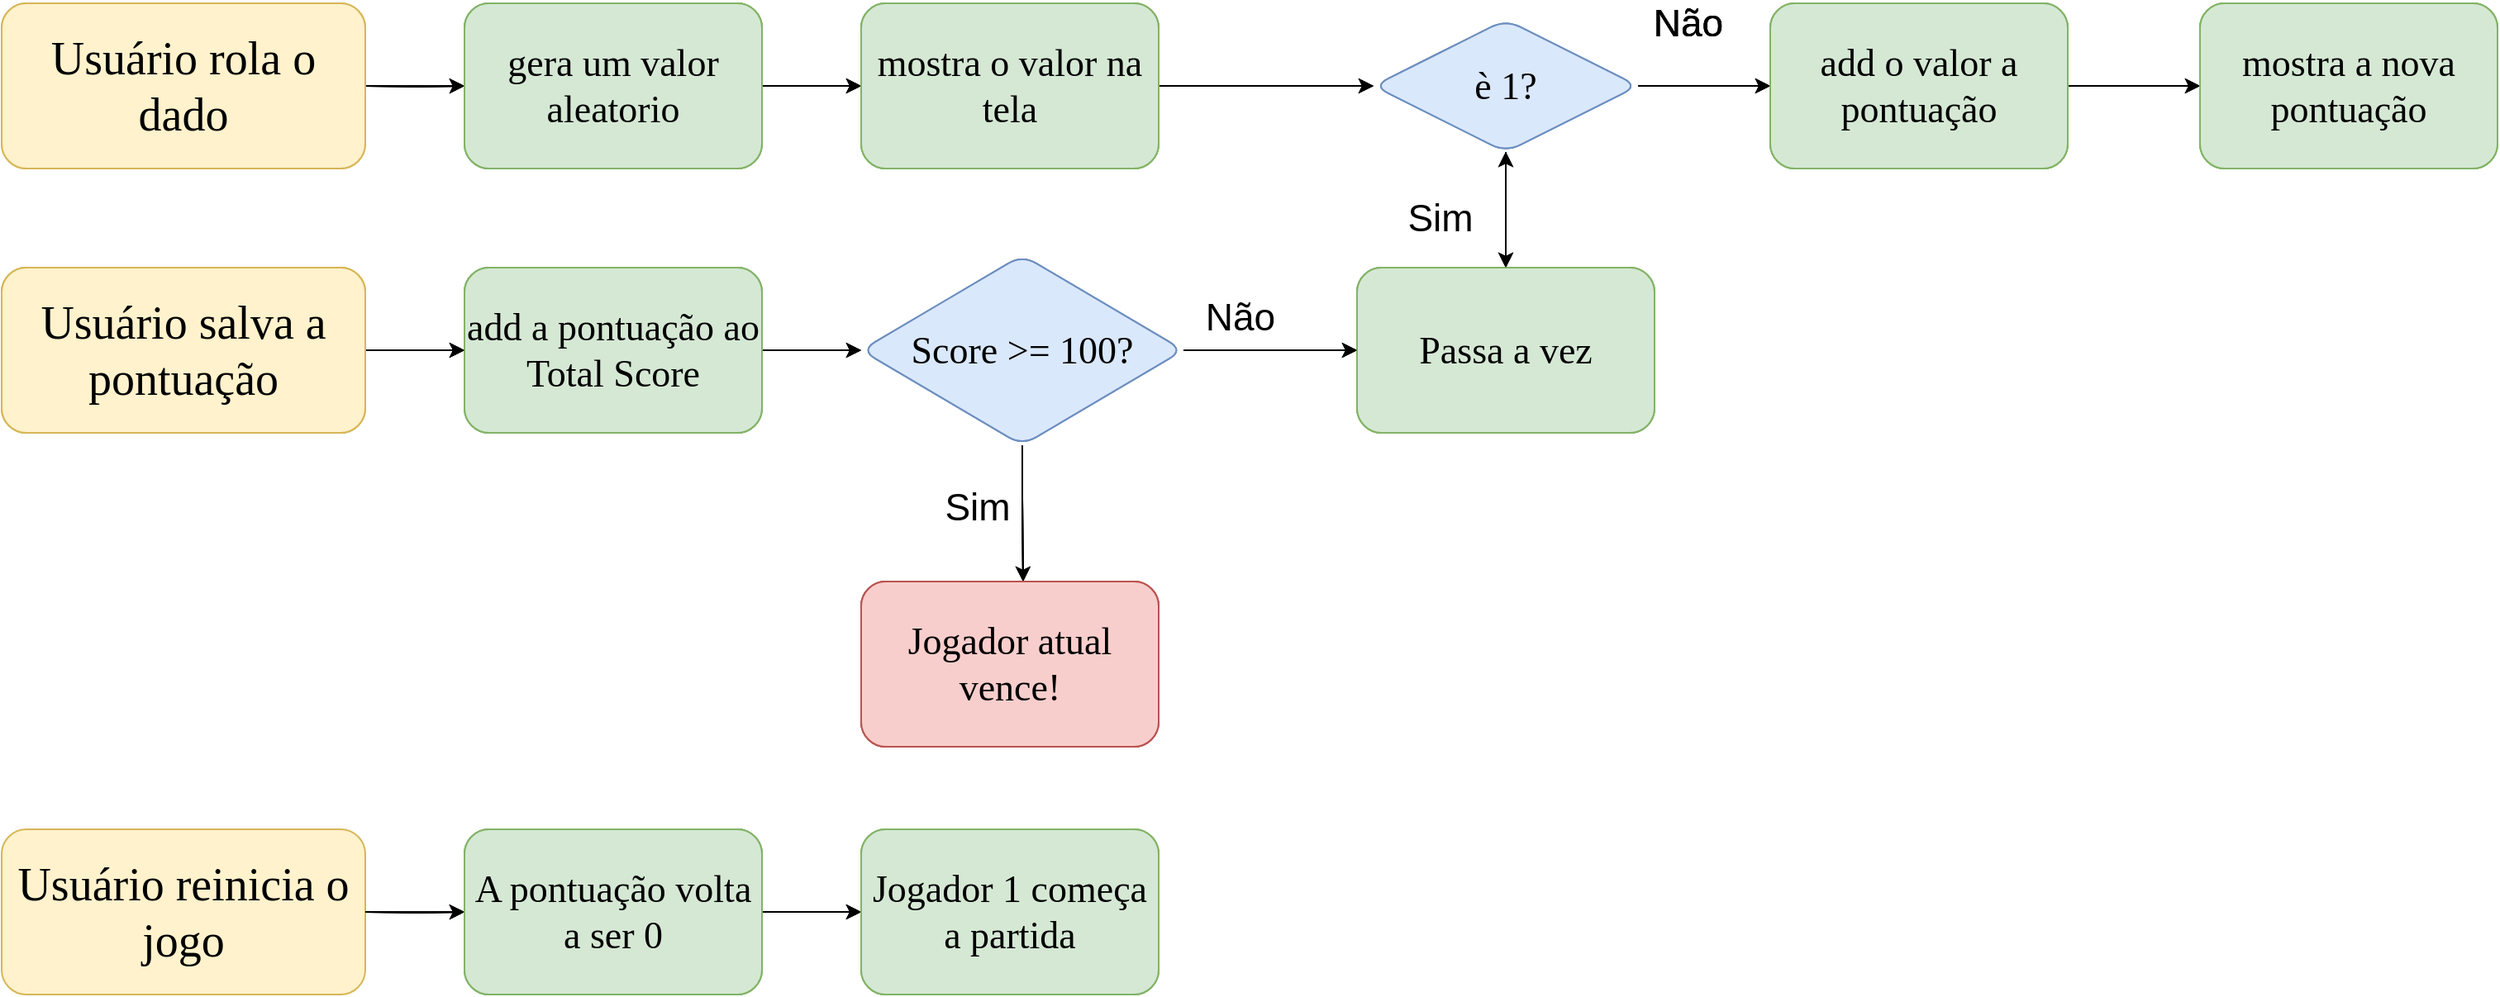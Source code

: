 <mxfile version="21.1.4" type="github">
  <diagram name="Página-1" id="kLLfpwYvuvGkneWplXUD">
    <mxGraphModel dx="1985" dy="1010" grid="1" gridSize="10" guides="0" tooltips="1" connect="1" arrows="1" fold="1" page="1" pageScale="1" pageWidth="1600" pageHeight="900" math="0" shadow="0">
      <root>
        <mxCell id="0" />
        <mxCell id="1" parent="0" />
        <mxCell id="Tp3x3xsuuLPvGS7GtfCE-5" value="" style="edgeStyle=orthogonalEdgeStyle;rounded=0;orthogonalLoop=1;jettySize=auto;html=1;fontSize=23;" edge="1" parent="1" source="Tp3x3xsuuLPvGS7GtfCE-1" target="Tp3x3xsuuLPvGS7GtfCE-4">
          <mxGeometry relative="1" as="geometry" />
        </mxCell>
        <mxCell id="Tp3x3xsuuLPvGS7GtfCE-1" value="Usuário rola o&lt;br&gt;dado" style="rounded=1;html=1;fillColor=#fff2cc;strokeColor=#d6b656;fontColor=#000000;fontSize=28;whiteSpace=wrap;fontStyle=0;fontFamily=Tahoma;" vertex="1" parent="1">
          <mxGeometry x="40" y="70" width="220" height="100" as="geometry" />
        </mxCell>
        <mxCell id="Tp3x3xsuuLPvGS7GtfCE-7" value="" style="edgeStyle=orthogonalEdgeStyle;rounded=0;orthogonalLoop=1;jettySize=auto;html=1;fontSize=23;" edge="1" parent="1" source="Tp3x3xsuuLPvGS7GtfCE-4">
          <mxGeometry relative="1" as="geometry">
            <mxPoint x="560" y="120" as="targetPoint" />
          </mxGeometry>
        </mxCell>
        <mxCell id="Tp3x3xsuuLPvGS7GtfCE-4" value="&lt;font style=&quot;font-size: 23px;&quot; color=&quot;#000000&quot;&gt;gera um valor aleatorio&lt;br style=&quot;font-size: 23px;&quot;&gt;&lt;/font&gt;" style="whiteSpace=wrap;html=1;fontSize=23;fillColor=#d5e8d4;strokeColor=#82b366;rounded=1;fontStyle=0;fontFamily=Tahoma;" vertex="1" parent="1">
          <mxGeometry x="320" y="70" width="180" height="100" as="geometry" />
        </mxCell>
        <mxCell id="Tp3x3xsuuLPvGS7GtfCE-10" value="" style="edgeStyle=orthogonalEdgeStyle;rounded=0;orthogonalLoop=1;jettySize=auto;html=1;fontSize=23;" edge="1" parent="1" source="Tp3x3xsuuLPvGS7GtfCE-8" target="Tp3x3xsuuLPvGS7GtfCE-9">
          <mxGeometry relative="1" as="geometry" />
        </mxCell>
        <mxCell id="Tp3x3xsuuLPvGS7GtfCE-8" value="&lt;font style=&quot;font-size: 23px;&quot; color=&quot;#000000&quot;&gt;mostra o valor na tela&lt;br style=&quot;font-size: 23px;&quot;&gt;&lt;/font&gt;" style="whiteSpace=wrap;html=1;fontSize=23;fillColor=#d5e8d4;strokeColor=#82b366;rounded=1;fontStyle=0;fontFamily=Tahoma;" vertex="1" parent="1">
          <mxGeometry x="560" y="70" width="180" height="100" as="geometry" />
        </mxCell>
        <mxCell id="Tp3x3xsuuLPvGS7GtfCE-12" value="&lt;div style=&quot;font-size: 23px;&quot;&gt;&lt;font style=&quot;font-size: 23px;&quot;&gt;Não&lt;/font&gt;&lt;/div&gt;&lt;div style=&quot;font-size: 23px;&quot;&gt;&lt;font style=&quot;font-size: 23px;&quot;&gt;&lt;br style=&quot;font-size: 23px;&quot;&gt;&lt;/font&gt;&lt;/div&gt;&lt;div style=&quot;font-size: 23px;&quot;&gt;&lt;font style=&quot;font-size: 23px;&quot;&gt;&lt;br style=&quot;font-size: 23px;&quot;&gt;&lt;/font&gt;&lt;/div&gt;" style="edgeStyle=orthogonalEdgeStyle;rounded=0;orthogonalLoop=1;jettySize=auto;html=1;labelBackgroundColor=none;fontColor=#000000;fontSize=23;" edge="1" parent="1" source="Tp3x3xsuuLPvGS7GtfCE-9" target="Tp3x3xsuuLPvGS7GtfCE-11">
          <mxGeometry x="-0.25" y="10" relative="1" as="geometry">
            <mxPoint as="offset" />
          </mxGeometry>
        </mxCell>
        <mxCell id="Tp3x3xsuuLPvGS7GtfCE-9" value="&lt;font style=&quot;font-size: 23px;&quot; color=&quot;#000000&quot;&gt;è 1?&lt;br style=&quot;font-size: 23px;&quot;&gt;&lt;/font&gt;" style="rhombus;whiteSpace=wrap;html=1;fontSize=23;fillColor=#dae8fc;strokeColor=#6c8ebf;rounded=1;fontStyle=0;fontFamily=Tahoma;" vertex="1" parent="1">
          <mxGeometry x="870" y="80" width="160" height="80" as="geometry" />
        </mxCell>
        <mxCell id="Tp3x3xsuuLPvGS7GtfCE-14" value="" style="edgeStyle=orthogonalEdgeStyle;rounded=0;orthogonalLoop=1;jettySize=auto;html=1;fontSize=23;" edge="1" parent="1" source="Tp3x3xsuuLPvGS7GtfCE-11" target="Tp3x3xsuuLPvGS7GtfCE-13">
          <mxGeometry relative="1" as="geometry" />
        </mxCell>
        <mxCell id="Tp3x3xsuuLPvGS7GtfCE-11" value="&lt;font style=&quot;font-size: 23px;&quot; color=&quot;#000000&quot;&gt;add o valor a pontuação&lt;br style=&quot;font-size: 23px;&quot;&gt;&lt;/font&gt;" style="whiteSpace=wrap;html=1;fontSize=23;fillColor=#d5e8d4;strokeColor=#82b366;rounded=1;fontStyle=0;fontFamily=Tahoma;" vertex="1" parent="1">
          <mxGeometry x="1110" y="70" width="180" height="100" as="geometry" />
        </mxCell>
        <mxCell id="Tp3x3xsuuLPvGS7GtfCE-13" value="&lt;font style=&quot;font-size: 23px;&quot; color=&quot;#000000&quot;&gt;mostra a nova pontuação&lt;br style=&quot;font-size: 23px;&quot;&gt;&lt;/font&gt;" style="whiteSpace=wrap;html=1;fontSize=23;fillColor=#d5e8d4;strokeColor=#82b366;rounded=1;fontStyle=0;fontFamily=Tahoma;" vertex="1" parent="1">
          <mxGeometry x="1370" y="70" width="180" height="100" as="geometry" />
        </mxCell>
        <mxCell id="Tp3x3xsuuLPvGS7GtfCE-19" value="" style="edgeStyle=orthogonalEdgeStyle;rounded=0;orthogonalLoop=1;jettySize=auto;html=1;fontSize=23;" edge="1" parent="1" source="Tp3x3xsuuLPvGS7GtfCE-15" target="Tp3x3xsuuLPvGS7GtfCE-9">
          <mxGeometry relative="1" as="geometry" />
        </mxCell>
        <mxCell id="Tp3x3xsuuLPvGS7GtfCE-15" value="&lt;div style=&quot;font-size: 23px;&quot;&gt;Passa a vez&lt;/div&gt;" style="whiteSpace=wrap;html=1;fontSize=23;fillColor=#d5e8d4;strokeColor=#82b366;rounded=1;fontStyle=0;fontFamily=Tahoma;" vertex="1" parent="1">
          <mxGeometry x="860" y="230" width="180" height="100" as="geometry" />
        </mxCell>
        <mxCell id="Tp3x3xsuuLPvGS7GtfCE-22" value="Não" style="edgeStyle=orthogonalEdgeStyle;rounded=0;orthogonalLoop=1;jettySize=auto;html=1;fontSize=23;" edge="1" parent="1" source="Tp3x3xsuuLPvGS7GtfCE-20" target="Tp3x3xsuuLPvGS7GtfCE-15">
          <mxGeometry x="-0.333" y="20" relative="1" as="geometry">
            <mxPoint x="-1" as="offset" />
          </mxGeometry>
        </mxCell>
        <mxCell id="Tp3x3xsuuLPvGS7GtfCE-28" value="Sim" style="edgeStyle=orthogonalEdgeStyle;rounded=0;orthogonalLoop=1;jettySize=auto;html=1;fontSize=23;" edge="1" parent="1" source="Tp3x3xsuuLPvGS7GtfCE-20" target="Tp3x3xsuuLPvGS7GtfCE-27">
          <mxGeometry x="-0.103" y="-28" relative="1" as="geometry">
            <Array as="points">
              <mxPoint x="658" y="370" />
              <mxPoint x="658" y="370" />
            </Array>
            <mxPoint y="1" as="offset" />
          </mxGeometry>
        </mxCell>
        <mxCell id="Tp3x3xsuuLPvGS7GtfCE-20" value="Score &amp;gt;= 100?&lt;font style=&quot;font-size: 23px;&quot; color=&quot;#000000&quot;&gt;&lt;br style=&quot;font-size: 23px;&quot;&gt;&lt;/font&gt;" style="rhombus;whiteSpace=wrap;html=1;fontSize=23;fillColor=#dae8fc;strokeColor=#6c8ebf;rounded=1;fontStyle=0;fontFamily=Tahoma;" vertex="1" parent="1">
          <mxGeometry x="560" y="222.5" width="195" height="115" as="geometry" />
        </mxCell>
        <mxCell id="Tp3x3xsuuLPvGS7GtfCE-16" value="Sim" style="edgeStyle=orthogonalEdgeStyle;rounded=0;orthogonalLoop=1;jettySize=auto;html=1;fontSize=23;" edge="1" parent="1" source="Tp3x3xsuuLPvGS7GtfCE-9" target="Tp3x3xsuuLPvGS7GtfCE-15">
          <mxGeometry x="0.143" y="-40" relative="1" as="geometry">
            <mxPoint as="offset" />
          </mxGeometry>
        </mxCell>
        <mxCell id="Tp3x3xsuuLPvGS7GtfCE-24" value="" style="edgeStyle=orthogonalEdgeStyle;rounded=0;orthogonalLoop=1;jettySize=auto;html=1;" edge="1" parent="1" source="Tp3x3xsuuLPvGS7GtfCE-23" target="Tp3x3xsuuLPvGS7GtfCE-20">
          <mxGeometry relative="1" as="geometry" />
        </mxCell>
        <mxCell id="Tp3x3xsuuLPvGS7GtfCE-23" value="add a pontuação ao Total Score&lt;font style=&quot;font-size: 23px;&quot; color=&quot;#000000&quot;&gt;&lt;br style=&quot;font-size: 23px;&quot;&gt;&lt;/font&gt;" style="whiteSpace=wrap;html=1;fontSize=23;fillColor=#d5e8d4;strokeColor=#82b366;rounded=1;fontStyle=0;fontFamily=Tahoma;" vertex="1" parent="1">
          <mxGeometry x="320" y="230" width="180" height="100" as="geometry" />
        </mxCell>
        <mxCell id="Tp3x3xsuuLPvGS7GtfCE-26" value="" style="edgeStyle=orthogonalEdgeStyle;rounded=0;orthogonalLoop=1;jettySize=auto;html=1;" edge="1" parent="1" source="Tp3x3xsuuLPvGS7GtfCE-25" target="Tp3x3xsuuLPvGS7GtfCE-23">
          <mxGeometry relative="1" as="geometry" />
        </mxCell>
        <mxCell id="Tp3x3xsuuLPvGS7GtfCE-25" value="Usuário salva a pontuação" style="rounded=1;html=1;fillColor=#fff2cc;strokeColor=#d6b656;fontColor=#000000;fontSize=28;whiteSpace=wrap;fontStyle=0;fontFamily=Tahoma;" vertex="1" parent="1">
          <mxGeometry x="40" y="230" width="220" height="100" as="geometry" />
        </mxCell>
        <mxCell id="Tp3x3xsuuLPvGS7GtfCE-27" value="Jogador atual vence!&lt;font style=&quot;font-size: 23px;&quot; color=&quot;#000000&quot;&gt;&lt;br style=&quot;font-size: 23px;&quot;&gt;&lt;/font&gt;" style="whiteSpace=wrap;html=1;fontSize=23;fillColor=#f8cecc;strokeColor=#b85450;rounded=1;fontStyle=0;fontFamily=Tahoma;" vertex="1" parent="1">
          <mxGeometry x="560" y="420" width="180" height="100" as="geometry" />
        </mxCell>
        <mxCell id="Tp3x3xsuuLPvGS7GtfCE-32" value="" style="edgeStyle=orthogonalEdgeStyle;rounded=0;orthogonalLoop=1;jettySize=auto;html=1;" edge="1" parent="1" source="Tp3x3xsuuLPvGS7GtfCE-29" target="Tp3x3xsuuLPvGS7GtfCE-30">
          <mxGeometry relative="1" as="geometry" />
        </mxCell>
        <mxCell id="Tp3x3xsuuLPvGS7GtfCE-29" value="Usuário reinicia o jogo" style="rounded=1;html=1;fillColor=#fff2cc;strokeColor=#d6b656;fontColor=#000000;fontSize=28;whiteSpace=wrap;fontStyle=0;fontFamily=Tahoma;" vertex="1" parent="1">
          <mxGeometry x="40" y="570" width="220" height="100" as="geometry" />
        </mxCell>
        <mxCell id="Tp3x3xsuuLPvGS7GtfCE-34" value="" style="edgeStyle=orthogonalEdgeStyle;rounded=0;orthogonalLoop=1;jettySize=auto;html=1;" edge="1" parent="1" source="Tp3x3xsuuLPvGS7GtfCE-30" target="Tp3x3xsuuLPvGS7GtfCE-33">
          <mxGeometry relative="1" as="geometry" />
        </mxCell>
        <mxCell id="Tp3x3xsuuLPvGS7GtfCE-30" value="A pontuação volta a ser 0&lt;font style=&quot;font-size: 23px;&quot; color=&quot;#000000&quot;&gt;&lt;br style=&quot;font-size: 23px;&quot;&gt;&lt;/font&gt;" style="whiteSpace=wrap;html=1;fontSize=23;fillColor=#d5e8d4;strokeColor=#82b366;rounded=1;fontStyle=0;fontFamily=Tahoma;" vertex="1" parent="1">
          <mxGeometry x="320" y="570" width="180" height="100" as="geometry" />
        </mxCell>
        <mxCell id="Tp3x3xsuuLPvGS7GtfCE-33" value="Jogador 1 começa a partida&lt;font style=&quot;font-size: 23px;&quot; color=&quot;#000000&quot;&gt;&lt;br style=&quot;font-size: 23px;&quot;&gt;&lt;/font&gt;" style="whiteSpace=wrap;html=1;fontSize=23;fillColor=#d5e8d4;strokeColor=#82b366;rounded=1;fontStyle=0;fontFamily=Tahoma;" vertex="1" parent="1">
          <mxGeometry x="560" y="570" width="180" height="100" as="geometry" />
        </mxCell>
        <mxCell id="Tp3x3xsuuLPvGS7GtfCE-35" value="" style="edgeStyle=orthogonalEdgeStyle;rounded=0;orthogonalLoop=1;jettySize=auto;html=1;fontSize=23;" edge="1" target="Tp3x3xsuuLPvGS7GtfCE-37" parent="1">
          <mxGeometry relative="1" as="geometry">
            <mxPoint x="260" y="120" as="sourcePoint" />
          </mxGeometry>
        </mxCell>
        <mxCell id="Tp3x3xsuuLPvGS7GtfCE-36" value="" style="edgeStyle=orthogonalEdgeStyle;rounded=0;orthogonalLoop=1;jettySize=auto;html=1;fontSize=23;" edge="1" source="Tp3x3xsuuLPvGS7GtfCE-37" parent="1">
          <mxGeometry relative="1" as="geometry">
            <mxPoint x="560" y="120" as="targetPoint" />
          </mxGeometry>
        </mxCell>
        <mxCell id="Tp3x3xsuuLPvGS7GtfCE-37" value="&lt;font style=&quot;font-size: 23px;&quot; color=&quot;#000000&quot;&gt;gera um valor aleatorio&lt;br style=&quot;font-size: 23px;&quot;&gt;&lt;/font&gt;" style="whiteSpace=wrap;html=1;fontSize=23;fillColor=#d5e8d4;strokeColor=#82b366;rounded=1;fontStyle=0;fontFamily=Tahoma;" vertex="1" parent="1">
          <mxGeometry x="320" y="70" width="180" height="100" as="geometry" />
        </mxCell>
        <mxCell id="Tp3x3xsuuLPvGS7GtfCE-38" value="" style="edgeStyle=orthogonalEdgeStyle;rounded=0;orthogonalLoop=1;jettySize=auto;html=1;fontSize=23;" edge="1" source="Tp3x3xsuuLPvGS7GtfCE-39" target="Tp3x3xsuuLPvGS7GtfCE-41" parent="1">
          <mxGeometry relative="1" as="geometry" />
        </mxCell>
        <mxCell id="Tp3x3xsuuLPvGS7GtfCE-39" value="&lt;font style=&quot;font-size: 23px;&quot; color=&quot;#000000&quot;&gt;mostra o valor na tela&lt;br style=&quot;font-size: 23px;&quot;&gt;&lt;/font&gt;" style="whiteSpace=wrap;html=1;fontSize=23;fillColor=#d5e8d4;strokeColor=#82b366;rounded=1;fontStyle=0;fontFamily=Tahoma;" vertex="1" parent="1">
          <mxGeometry x="560" y="70" width="180" height="100" as="geometry" />
        </mxCell>
        <mxCell id="Tp3x3xsuuLPvGS7GtfCE-40" value="&lt;div style=&quot;font-size: 23px;&quot;&gt;&lt;font style=&quot;font-size: 23px;&quot;&gt;Não&lt;/font&gt;&lt;/div&gt;&lt;div style=&quot;font-size: 23px;&quot;&gt;&lt;font style=&quot;font-size: 23px;&quot;&gt;&lt;br style=&quot;font-size: 23px;&quot;&gt;&lt;/font&gt;&lt;/div&gt;&lt;div style=&quot;font-size: 23px;&quot;&gt;&lt;font style=&quot;font-size: 23px;&quot;&gt;&lt;br style=&quot;font-size: 23px;&quot;&gt;&lt;/font&gt;&lt;/div&gt;" style="edgeStyle=orthogonalEdgeStyle;rounded=0;orthogonalLoop=1;jettySize=auto;html=1;labelBackgroundColor=none;fontColor=#000000;fontSize=23;" edge="1" source="Tp3x3xsuuLPvGS7GtfCE-41" target="Tp3x3xsuuLPvGS7GtfCE-43" parent="1">
          <mxGeometry x="-0.25" y="10" relative="1" as="geometry">
            <mxPoint as="offset" />
          </mxGeometry>
        </mxCell>
        <mxCell id="Tp3x3xsuuLPvGS7GtfCE-41" value="&lt;font style=&quot;font-size: 23px;&quot; color=&quot;#000000&quot;&gt;è 1?&lt;br style=&quot;font-size: 23px;&quot;&gt;&lt;/font&gt;" style="rhombus;whiteSpace=wrap;html=1;fontSize=23;fillColor=#dae8fc;strokeColor=#6c8ebf;rounded=1;fontStyle=0;fontFamily=Tahoma;" vertex="1" parent="1">
          <mxGeometry x="870" y="80" width="160" height="80" as="geometry" />
        </mxCell>
        <mxCell id="Tp3x3xsuuLPvGS7GtfCE-42" value="" style="edgeStyle=orthogonalEdgeStyle;rounded=0;orthogonalLoop=1;jettySize=auto;html=1;fontSize=23;" edge="1" source="Tp3x3xsuuLPvGS7GtfCE-43" target="Tp3x3xsuuLPvGS7GtfCE-44" parent="1">
          <mxGeometry relative="1" as="geometry" />
        </mxCell>
        <mxCell id="Tp3x3xsuuLPvGS7GtfCE-43" value="&lt;font style=&quot;font-size: 23px;&quot; color=&quot;#000000&quot;&gt;add o valor a pontuação&lt;br style=&quot;font-size: 23px;&quot;&gt;&lt;/font&gt;" style="whiteSpace=wrap;html=1;fontSize=23;fillColor=#d5e8d4;strokeColor=#82b366;rounded=1;fontStyle=0;fontFamily=Tahoma;" vertex="1" parent="1">
          <mxGeometry x="1110" y="70" width="180" height="100" as="geometry" />
        </mxCell>
        <mxCell id="Tp3x3xsuuLPvGS7GtfCE-44" value="&lt;font style=&quot;font-size: 23px;&quot; color=&quot;#000000&quot;&gt;mostra a nova pontuação&lt;br style=&quot;font-size: 23px;&quot;&gt;&lt;/font&gt;" style="whiteSpace=wrap;html=1;fontSize=23;fillColor=#d5e8d4;strokeColor=#82b366;rounded=1;fontStyle=0;fontFamily=Tahoma;" vertex="1" parent="1">
          <mxGeometry x="1370" y="70" width="180" height="100" as="geometry" />
        </mxCell>
        <mxCell id="Tp3x3xsuuLPvGS7GtfCE-45" value="" style="edgeStyle=orthogonalEdgeStyle;rounded=0;orthogonalLoop=1;jettySize=auto;html=1;fontSize=23;" edge="1" source="Tp3x3xsuuLPvGS7GtfCE-46" target="Tp3x3xsuuLPvGS7GtfCE-41" parent="1">
          <mxGeometry relative="1" as="geometry" />
        </mxCell>
        <mxCell id="Tp3x3xsuuLPvGS7GtfCE-46" value="&lt;div style=&quot;font-size: 23px;&quot;&gt;Passa a vez&lt;/div&gt;" style="whiteSpace=wrap;html=1;fontSize=23;fillColor=#d5e8d4;strokeColor=#82b366;rounded=1;fontStyle=0;fontFamily=Tahoma;" vertex="1" parent="1">
          <mxGeometry x="860" y="230" width="180" height="100" as="geometry" />
        </mxCell>
        <mxCell id="Tp3x3xsuuLPvGS7GtfCE-47" value="Não" style="edgeStyle=orthogonalEdgeStyle;rounded=0;orthogonalLoop=1;jettySize=auto;html=1;fontSize=23;" edge="1" source="Tp3x3xsuuLPvGS7GtfCE-49" target="Tp3x3xsuuLPvGS7GtfCE-46" parent="1">
          <mxGeometry x="-0.333" y="20" relative="1" as="geometry">
            <mxPoint x="-1" as="offset" />
          </mxGeometry>
        </mxCell>
        <mxCell id="Tp3x3xsuuLPvGS7GtfCE-48" value="Sim" style="edgeStyle=orthogonalEdgeStyle;rounded=0;orthogonalLoop=1;jettySize=auto;html=1;fontSize=23;" edge="1" source="Tp3x3xsuuLPvGS7GtfCE-49" target="Tp3x3xsuuLPvGS7GtfCE-54" parent="1">
          <mxGeometry x="-0.103" y="-28" relative="1" as="geometry">
            <Array as="points">
              <mxPoint x="658" y="370" />
              <mxPoint x="658" y="370" />
            </Array>
            <mxPoint y="1" as="offset" />
          </mxGeometry>
        </mxCell>
        <mxCell id="Tp3x3xsuuLPvGS7GtfCE-49" value="Score &amp;gt;= 100?&lt;font style=&quot;font-size: 23px;&quot; color=&quot;#000000&quot;&gt;&lt;br style=&quot;font-size: 23px;&quot;&gt;&lt;/font&gt;" style="rhombus;whiteSpace=wrap;html=1;fontSize=23;fillColor=#dae8fc;strokeColor=#6c8ebf;rounded=1;fontStyle=0;fontFamily=Tahoma;" vertex="1" parent="1">
          <mxGeometry x="560" y="222.5" width="195" height="115" as="geometry" />
        </mxCell>
        <mxCell id="Tp3x3xsuuLPvGS7GtfCE-50" value="Sim" style="edgeStyle=orthogonalEdgeStyle;rounded=0;orthogonalLoop=1;jettySize=auto;html=1;fontSize=23;" edge="1" source="Tp3x3xsuuLPvGS7GtfCE-41" target="Tp3x3xsuuLPvGS7GtfCE-46" parent="1">
          <mxGeometry x="0.143" y="-40" relative="1" as="geometry">
            <mxPoint as="offset" />
          </mxGeometry>
        </mxCell>
        <mxCell id="Tp3x3xsuuLPvGS7GtfCE-51" value="" style="edgeStyle=orthogonalEdgeStyle;rounded=0;orthogonalLoop=1;jettySize=auto;html=1;" edge="1" source="Tp3x3xsuuLPvGS7GtfCE-52" target="Tp3x3xsuuLPvGS7GtfCE-49" parent="1">
          <mxGeometry relative="1" as="geometry" />
        </mxCell>
        <mxCell id="Tp3x3xsuuLPvGS7GtfCE-52" value="add a pontuação ao Total Score&lt;font style=&quot;font-size: 23px;&quot; color=&quot;#000000&quot;&gt;&lt;br style=&quot;font-size: 23px;&quot;&gt;&lt;/font&gt;" style="whiteSpace=wrap;html=1;fontSize=23;fillColor=#d5e8d4;strokeColor=#82b366;rounded=1;fontStyle=0;fontFamily=Tahoma;" vertex="1" parent="1">
          <mxGeometry x="320" y="230" width="180" height="100" as="geometry" />
        </mxCell>
        <mxCell id="Tp3x3xsuuLPvGS7GtfCE-53" value="" style="edgeStyle=orthogonalEdgeStyle;rounded=0;orthogonalLoop=1;jettySize=auto;html=1;" edge="1" source="Tp3x3xsuuLPvGS7GtfCE-59" target="Tp3x3xsuuLPvGS7GtfCE-52" parent="1">
          <mxGeometry relative="1" as="geometry" />
        </mxCell>
        <mxCell id="Tp3x3xsuuLPvGS7GtfCE-54" value="Jogador atual vence!&lt;font style=&quot;font-size: 23px;&quot; color=&quot;#000000&quot;&gt;&lt;br style=&quot;font-size: 23px;&quot;&gt;&lt;/font&gt;" style="whiteSpace=wrap;html=1;fontSize=23;fillColor=#f8cecc;strokeColor=#b85450;rounded=1;fontStyle=0;fontFamily=Tahoma;" vertex="1" parent="1">
          <mxGeometry x="560" y="420" width="180" height="100" as="geometry" />
        </mxCell>
        <mxCell id="Tp3x3xsuuLPvGS7GtfCE-55" value="" style="edgeStyle=orthogonalEdgeStyle;rounded=0;orthogonalLoop=1;jettySize=auto;html=1;" edge="1" target="Tp3x3xsuuLPvGS7GtfCE-57" parent="1">
          <mxGeometry relative="1" as="geometry">
            <mxPoint x="260" y="620" as="sourcePoint" />
          </mxGeometry>
        </mxCell>
        <mxCell id="Tp3x3xsuuLPvGS7GtfCE-56" value="" style="edgeStyle=orthogonalEdgeStyle;rounded=0;orthogonalLoop=1;jettySize=auto;html=1;" edge="1" source="Tp3x3xsuuLPvGS7GtfCE-57" target="Tp3x3xsuuLPvGS7GtfCE-58" parent="1">
          <mxGeometry relative="1" as="geometry" />
        </mxCell>
        <mxCell id="Tp3x3xsuuLPvGS7GtfCE-57" value="A pontuação volta a ser 0&lt;font style=&quot;font-size: 23px;&quot; color=&quot;#000000&quot;&gt;&lt;br style=&quot;font-size: 23px;&quot;&gt;&lt;/font&gt;" style="whiteSpace=wrap;html=1;fontSize=23;fillColor=#d5e8d4;strokeColor=#82b366;rounded=1;fontStyle=0;fontFamily=Tahoma;" vertex="1" parent="1">
          <mxGeometry x="320" y="570" width="180" height="100" as="geometry" />
        </mxCell>
        <mxCell id="Tp3x3xsuuLPvGS7GtfCE-58" value="Jogador 1 começa a partida&lt;font style=&quot;font-size: 23px;&quot; color=&quot;#000000&quot;&gt;&lt;br style=&quot;font-size: 23px;&quot;&gt;&lt;/font&gt;" style="whiteSpace=wrap;html=1;fontSize=23;fillColor=#d5e8d4;strokeColor=#82b366;rounded=1;fontStyle=0;fontFamily=Tahoma;" vertex="1" parent="1">
          <mxGeometry x="560" y="570" width="180" height="100" as="geometry" />
        </mxCell>
        <mxCell id="Tp3x3xsuuLPvGS7GtfCE-59" value="Usuário salva a pontuação" style="rounded=1;html=1;fillColor=#fff2cc;strokeColor=#d6b656;fontColor=#000000;fontSize=28;whiteSpace=wrap;fontStyle=0;fontFamily=Tahoma;" vertex="1" parent="1">
          <mxGeometry x="40" y="230" width="220" height="100" as="geometry" />
        </mxCell>
        <mxCell id="Tp3x3xsuuLPvGS7GtfCE-60" value="" style="edgeStyle=orthogonalEdgeStyle;rounded=0;orthogonalLoop=1;jettySize=auto;html=1;fontSize=23;" edge="1" target="Tp3x3xsuuLPvGS7GtfCE-62" parent="1">
          <mxGeometry relative="1" as="geometry">
            <mxPoint x="260" y="120" as="sourcePoint" />
          </mxGeometry>
        </mxCell>
        <mxCell id="Tp3x3xsuuLPvGS7GtfCE-61" value="" style="edgeStyle=orthogonalEdgeStyle;rounded=0;orthogonalLoop=1;jettySize=auto;html=1;fontSize=23;" edge="1" source="Tp3x3xsuuLPvGS7GtfCE-62" parent="1">
          <mxGeometry relative="1" as="geometry">
            <mxPoint x="560" y="120" as="targetPoint" />
          </mxGeometry>
        </mxCell>
        <mxCell id="Tp3x3xsuuLPvGS7GtfCE-62" value="&lt;font style=&quot;font-size: 23px;&quot; color=&quot;#000000&quot;&gt;gera um valor aleatorio&lt;br style=&quot;font-size: 23px;&quot;&gt;&lt;/font&gt;" style="whiteSpace=wrap;html=1;fontSize=23;fillColor=#d5e8d4;strokeColor=#82b366;rounded=1;fontStyle=0;fontFamily=Tahoma;" vertex="1" parent="1">
          <mxGeometry x="320" y="70" width="180" height="100" as="geometry" />
        </mxCell>
        <mxCell id="Tp3x3xsuuLPvGS7GtfCE-63" value="" style="edgeStyle=orthogonalEdgeStyle;rounded=0;orthogonalLoop=1;jettySize=auto;html=1;fontSize=23;" edge="1" source="Tp3x3xsuuLPvGS7GtfCE-64" target="Tp3x3xsuuLPvGS7GtfCE-66" parent="1">
          <mxGeometry relative="1" as="geometry" />
        </mxCell>
        <mxCell id="Tp3x3xsuuLPvGS7GtfCE-64" value="&lt;font style=&quot;font-size: 23px;&quot; color=&quot;#000000&quot;&gt;mostra o valor na tela&lt;br style=&quot;font-size: 23px;&quot;&gt;&lt;/font&gt;" style="whiteSpace=wrap;html=1;fontSize=23;fillColor=#d5e8d4;strokeColor=#82b366;rounded=1;fontStyle=0;fontFamily=Tahoma;" vertex="1" parent="1">
          <mxGeometry x="560" y="70" width="180" height="100" as="geometry" />
        </mxCell>
        <mxCell id="Tp3x3xsuuLPvGS7GtfCE-65" value="&lt;div style=&quot;font-size: 23px;&quot;&gt;&lt;font style=&quot;font-size: 23px;&quot;&gt;Não&lt;/font&gt;&lt;/div&gt;&lt;div style=&quot;font-size: 23px;&quot;&gt;&lt;font style=&quot;font-size: 23px;&quot;&gt;&lt;br style=&quot;font-size: 23px;&quot;&gt;&lt;/font&gt;&lt;/div&gt;&lt;div style=&quot;font-size: 23px;&quot;&gt;&lt;font style=&quot;font-size: 23px;&quot;&gt;&lt;br style=&quot;font-size: 23px;&quot;&gt;&lt;/font&gt;&lt;/div&gt;" style="edgeStyle=orthogonalEdgeStyle;rounded=0;orthogonalLoop=1;jettySize=auto;html=1;labelBackgroundColor=none;fontColor=#000000;fontSize=23;" edge="1" source="Tp3x3xsuuLPvGS7GtfCE-66" target="Tp3x3xsuuLPvGS7GtfCE-68" parent="1">
          <mxGeometry x="-0.25" y="10" relative="1" as="geometry">
            <mxPoint as="offset" />
          </mxGeometry>
        </mxCell>
        <mxCell id="Tp3x3xsuuLPvGS7GtfCE-66" value="&lt;font style=&quot;font-size: 23px;&quot; color=&quot;#000000&quot;&gt;è 1?&lt;br style=&quot;font-size: 23px;&quot;&gt;&lt;/font&gt;" style="rhombus;whiteSpace=wrap;html=1;fontSize=23;fillColor=#dae8fc;strokeColor=#6c8ebf;rounded=1;fontStyle=0;fontFamily=Tahoma;" vertex="1" parent="1">
          <mxGeometry x="870" y="80" width="160" height="80" as="geometry" />
        </mxCell>
        <mxCell id="Tp3x3xsuuLPvGS7GtfCE-67" value="" style="edgeStyle=orthogonalEdgeStyle;rounded=0;orthogonalLoop=1;jettySize=auto;html=1;fontSize=23;" edge="1" source="Tp3x3xsuuLPvGS7GtfCE-68" target="Tp3x3xsuuLPvGS7GtfCE-69" parent="1">
          <mxGeometry relative="1" as="geometry" />
        </mxCell>
        <mxCell id="Tp3x3xsuuLPvGS7GtfCE-68" value="&lt;font style=&quot;font-size: 23px;&quot; color=&quot;#000000&quot;&gt;add o valor a pontuação&lt;br style=&quot;font-size: 23px;&quot;&gt;&lt;/font&gt;" style="whiteSpace=wrap;html=1;fontSize=23;fillColor=#d5e8d4;strokeColor=#82b366;rounded=1;fontStyle=0;fontFamily=Tahoma;" vertex="1" parent="1">
          <mxGeometry x="1110" y="70" width="180" height="100" as="geometry" />
        </mxCell>
        <mxCell id="Tp3x3xsuuLPvGS7GtfCE-69" value="&lt;font style=&quot;font-size: 23px;&quot; color=&quot;#000000&quot;&gt;mostra a nova pontuação&lt;br style=&quot;font-size: 23px;&quot;&gt;&lt;/font&gt;" style="whiteSpace=wrap;html=1;fontSize=23;fillColor=#d5e8d4;strokeColor=#82b366;rounded=1;fontStyle=0;fontFamily=Tahoma;" vertex="1" parent="1">
          <mxGeometry x="1370" y="70" width="180" height="100" as="geometry" />
        </mxCell>
        <mxCell id="Tp3x3xsuuLPvGS7GtfCE-70" value="" style="edgeStyle=orthogonalEdgeStyle;rounded=0;orthogonalLoop=1;jettySize=auto;html=1;fontSize=23;" edge="1" source="Tp3x3xsuuLPvGS7GtfCE-71" target="Tp3x3xsuuLPvGS7GtfCE-66" parent="1">
          <mxGeometry relative="1" as="geometry" />
        </mxCell>
        <mxCell id="Tp3x3xsuuLPvGS7GtfCE-71" value="&lt;div style=&quot;font-size: 23px;&quot;&gt;Passa a vez&lt;/div&gt;" style="whiteSpace=wrap;html=1;fontSize=23;fillColor=#d5e8d4;strokeColor=#82b366;rounded=1;fontStyle=0;fontFamily=Tahoma;" vertex="1" parent="1">
          <mxGeometry x="860" y="230" width="180" height="100" as="geometry" />
        </mxCell>
        <mxCell id="Tp3x3xsuuLPvGS7GtfCE-72" value="Não" style="edgeStyle=orthogonalEdgeStyle;rounded=0;orthogonalLoop=1;jettySize=auto;html=1;fontSize=23;" edge="1" source="Tp3x3xsuuLPvGS7GtfCE-74" target="Tp3x3xsuuLPvGS7GtfCE-71" parent="1">
          <mxGeometry x="-0.333" y="20" relative="1" as="geometry">
            <mxPoint x="-1" as="offset" />
          </mxGeometry>
        </mxCell>
        <mxCell id="Tp3x3xsuuLPvGS7GtfCE-73" value="Sim" style="edgeStyle=orthogonalEdgeStyle;rounded=0;orthogonalLoop=1;jettySize=auto;html=1;fontSize=23;" edge="1" source="Tp3x3xsuuLPvGS7GtfCE-74" target="Tp3x3xsuuLPvGS7GtfCE-79" parent="1">
          <mxGeometry x="-0.103" y="-28" relative="1" as="geometry">
            <Array as="points">
              <mxPoint x="658" y="370" />
              <mxPoint x="658" y="370" />
            </Array>
            <mxPoint y="1" as="offset" />
          </mxGeometry>
        </mxCell>
        <mxCell id="Tp3x3xsuuLPvGS7GtfCE-74" value="Score &amp;gt;= 100?&lt;font style=&quot;font-size: 23px;&quot; color=&quot;#000000&quot;&gt;&lt;br style=&quot;font-size: 23px;&quot;&gt;&lt;/font&gt;" style="rhombus;whiteSpace=wrap;html=1;fontSize=23;fillColor=#dae8fc;strokeColor=#6c8ebf;rounded=1;fontStyle=0;fontFamily=Tahoma;" vertex="1" parent="1">
          <mxGeometry x="560" y="222.5" width="195" height="115" as="geometry" />
        </mxCell>
        <mxCell id="Tp3x3xsuuLPvGS7GtfCE-75" value="Sim" style="edgeStyle=orthogonalEdgeStyle;rounded=0;orthogonalLoop=1;jettySize=auto;html=1;fontSize=23;" edge="1" source="Tp3x3xsuuLPvGS7GtfCE-66" target="Tp3x3xsuuLPvGS7GtfCE-71" parent="1">
          <mxGeometry x="0.143" y="-40" relative="1" as="geometry">
            <mxPoint as="offset" />
          </mxGeometry>
        </mxCell>
        <mxCell id="Tp3x3xsuuLPvGS7GtfCE-76" value="" style="edgeStyle=orthogonalEdgeStyle;rounded=0;orthogonalLoop=1;jettySize=auto;html=1;" edge="1" source="Tp3x3xsuuLPvGS7GtfCE-77" target="Tp3x3xsuuLPvGS7GtfCE-74" parent="1">
          <mxGeometry relative="1" as="geometry" />
        </mxCell>
        <mxCell id="Tp3x3xsuuLPvGS7GtfCE-77" value="add a pontuação ao Total Score&lt;font style=&quot;font-size: 23px;&quot; color=&quot;#000000&quot;&gt;&lt;br style=&quot;font-size: 23px;&quot;&gt;&lt;/font&gt;" style="whiteSpace=wrap;html=1;fontSize=23;fillColor=#d5e8d4;strokeColor=#82b366;rounded=1;fontStyle=0;fontFamily=Tahoma;" vertex="1" parent="1">
          <mxGeometry x="320" y="230" width="180" height="100" as="geometry" />
        </mxCell>
        <mxCell id="Tp3x3xsuuLPvGS7GtfCE-78" value="" style="edgeStyle=orthogonalEdgeStyle;rounded=0;orthogonalLoop=1;jettySize=auto;html=1;" edge="1" source="Tp3x3xsuuLPvGS7GtfCE-84" target="Tp3x3xsuuLPvGS7GtfCE-77" parent="1">
          <mxGeometry relative="1" as="geometry" />
        </mxCell>
        <mxCell id="Tp3x3xsuuLPvGS7GtfCE-79" value="Jogador atual vence!&lt;font style=&quot;font-size: 23px;&quot; color=&quot;#000000&quot;&gt;&lt;br style=&quot;font-size: 23px;&quot;&gt;&lt;/font&gt;" style="whiteSpace=wrap;html=1;fontSize=23;fillColor=#f8cecc;strokeColor=#b85450;rounded=1;fontStyle=0;fontFamily=Tahoma;" vertex="1" parent="1">
          <mxGeometry x="560" y="420" width="180" height="100" as="geometry" />
        </mxCell>
        <mxCell id="Tp3x3xsuuLPvGS7GtfCE-80" value="" style="edgeStyle=orthogonalEdgeStyle;rounded=0;orthogonalLoop=1;jettySize=auto;html=1;" edge="1" target="Tp3x3xsuuLPvGS7GtfCE-82" parent="1">
          <mxGeometry relative="1" as="geometry">
            <mxPoint x="260" y="620" as="sourcePoint" />
          </mxGeometry>
        </mxCell>
        <mxCell id="Tp3x3xsuuLPvGS7GtfCE-81" value="" style="edgeStyle=orthogonalEdgeStyle;rounded=0;orthogonalLoop=1;jettySize=auto;html=1;" edge="1" source="Tp3x3xsuuLPvGS7GtfCE-82" target="Tp3x3xsuuLPvGS7GtfCE-83" parent="1">
          <mxGeometry relative="1" as="geometry" />
        </mxCell>
        <mxCell id="Tp3x3xsuuLPvGS7GtfCE-82" value="A pontuação volta a ser 0&lt;font style=&quot;font-size: 23px;&quot; color=&quot;#000000&quot;&gt;&lt;br style=&quot;font-size: 23px;&quot;&gt;&lt;/font&gt;" style="whiteSpace=wrap;html=1;fontSize=23;fillColor=#d5e8d4;strokeColor=#82b366;rounded=1;fontStyle=0;fontFamily=Tahoma;" vertex="1" parent="1">
          <mxGeometry x="320" y="570" width="180" height="100" as="geometry" />
        </mxCell>
        <mxCell id="Tp3x3xsuuLPvGS7GtfCE-83" value="Jogador 1 começa a partida&lt;font style=&quot;font-size: 23px;&quot; color=&quot;#000000&quot;&gt;&lt;br style=&quot;font-size: 23px;&quot;&gt;&lt;/font&gt;" style="whiteSpace=wrap;html=1;fontSize=23;fillColor=#d5e8d4;strokeColor=#82b366;rounded=1;fontStyle=0;fontFamily=Tahoma;" vertex="1" parent="1">
          <mxGeometry x="560" y="570" width="180" height="100" as="geometry" />
        </mxCell>
        <mxCell id="Tp3x3xsuuLPvGS7GtfCE-84" value="Usuário salva a pontuação" style="rounded=1;html=1;fillColor=#fff2cc;strokeColor=#d6b656;fontColor=#000000;fontSize=28;whiteSpace=wrap;fontStyle=0;fontFamily=Tahoma;" vertex="1" parent="1">
          <mxGeometry x="40" y="230" width="220" height="100" as="geometry" />
        </mxCell>
        <mxCell id="Tp3x3xsuuLPvGS7GtfCE-85" value="Usuário rola o&lt;br&gt;dado" style="rounded=1;html=1;fillColor=#fff2cc;strokeColor=#d6b656;fontColor=#000000;fontSize=28;whiteSpace=wrap;fontStyle=0;fontFamily=Tahoma;" vertex="1" parent="1">
          <mxGeometry x="40" y="70" width="220" height="100" as="geometry" />
        </mxCell>
      </root>
    </mxGraphModel>
  </diagram>
</mxfile>
